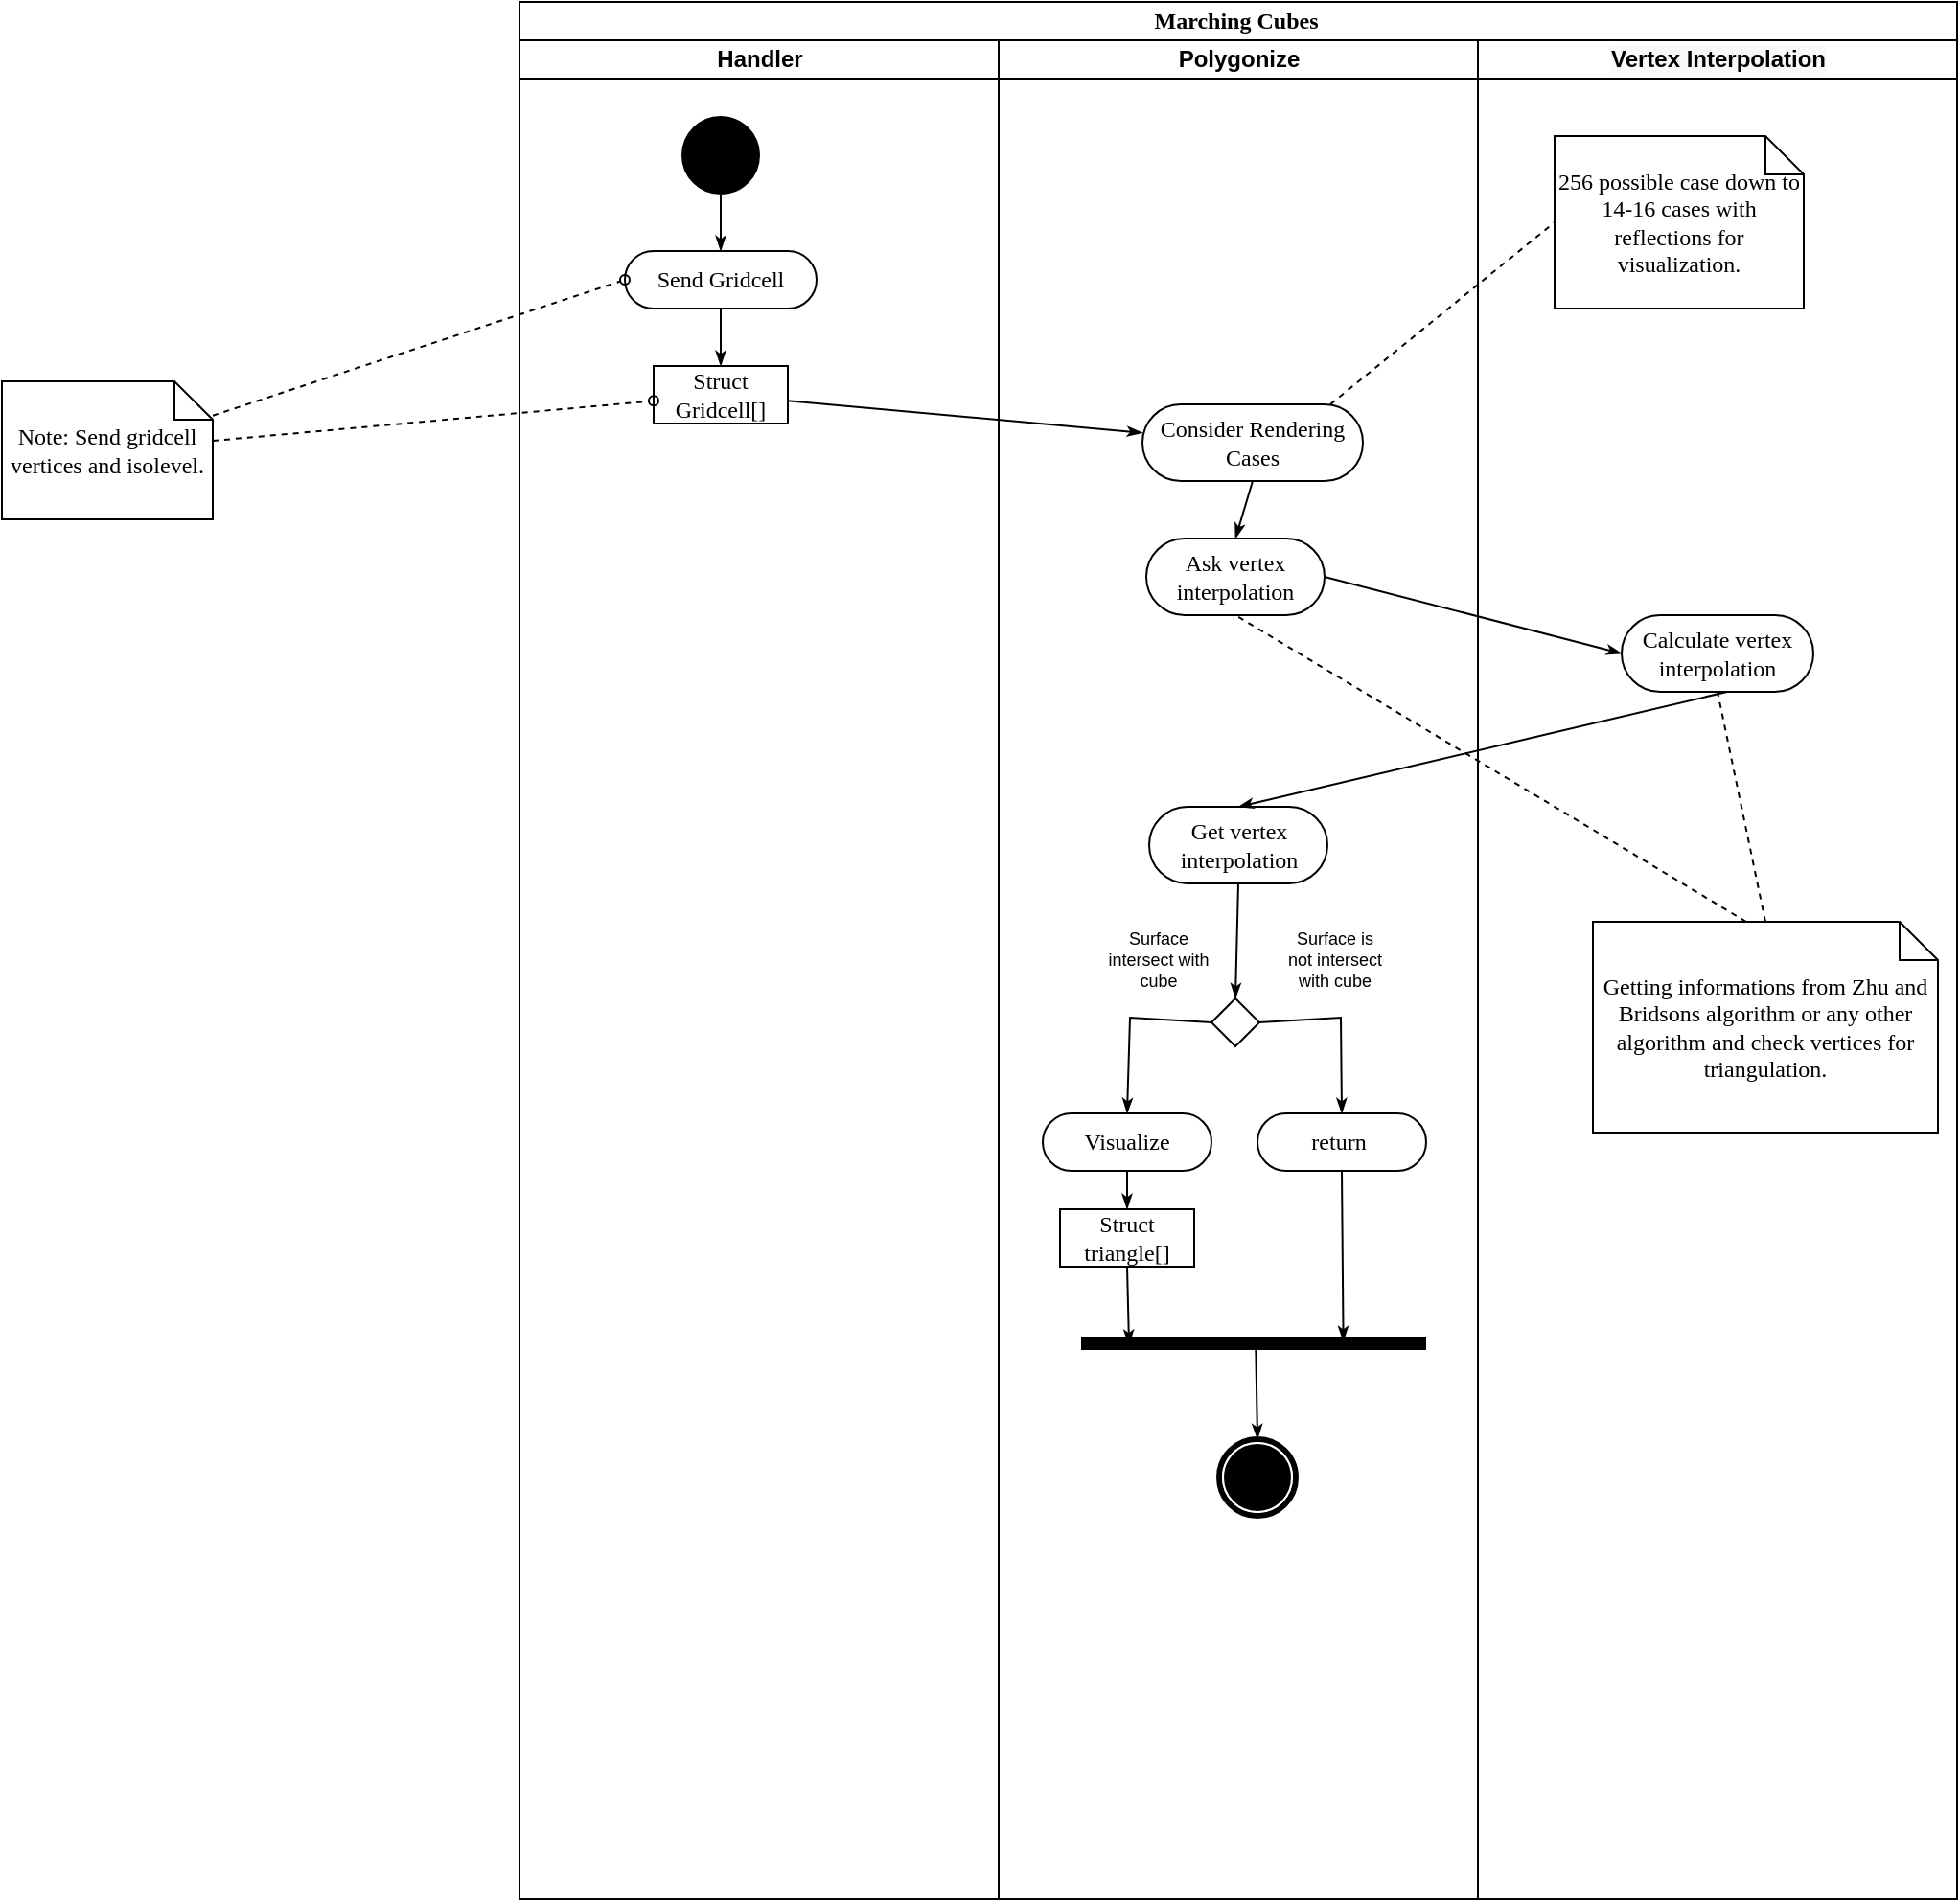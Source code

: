<mxfile version="12.4.2" type="device" pages="1"><diagram name="Page-1" id="0783ab3e-0a74-02c8-0abd-f7b4e66b4bec"><mxGraphModel dx="2055" dy="671" grid="1" gridSize="10" guides="1" tooltips="1" connect="1" arrows="1" fold="1" page="1" pageScale="1" pageWidth="850" pageHeight="1100" background="#ffffff" math="0" shadow="0"><root><mxCell id="0"/><mxCell id="1" parent="0"/><mxCell id="1c1d494c118603dd-1" value="Marching Cubes&amp;nbsp;" style="swimlane;html=1;childLayout=stackLayout;startSize=20;rounded=0;shadow=0;comic=0;labelBackgroundColor=none;strokeWidth=1;fontFamily=Verdana;fontSize=12;align=center;" parent="1" vertex="1"><mxGeometry x="40" y="20" width="750" height="990" as="geometry"/></mxCell><mxCell id="1c1d494c118603dd-2" value="Handler" style="swimlane;html=1;startSize=20;" parent="1c1d494c118603dd-1" vertex="1"><mxGeometry y="20" width="250" height="970" as="geometry"/></mxCell><mxCell id="1c1d494c118603dd-34" style="edgeStyle=none;rounded=0;html=1;labelBackgroundColor=none;startArrow=none;startFill=0;startSize=5;endArrow=classicThin;endFill=1;endSize=5;jettySize=auto;orthogonalLoop=1;strokeWidth=1;fontFamily=Verdana;fontSize=12;exitX=0.5;exitY=1;exitDx=0;exitDy=0;" parent="1c1d494c118603dd-2" source="60571a20871a0731-8" target="1c1d494c118603dd-10" edge="1"><mxGeometry relative="1" as="geometry"><mxPoint x="148.75" y="250" as="sourcePoint"/></mxGeometry></mxCell><mxCell id="1c1d494c118603dd-10" value="Struct Gridcell[]" style="rounded=0;whiteSpace=wrap;html=1;shadow=0;comic=0;labelBackgroundColor=none;strokeWidth=1;fontFamily=Verdana;fontSize=12;align=center;arcSize=50;" parent="1c1d494c118603dd-2" vertex="1"><mxGeometry x="70" y="170" width="70" height="30" as="geometry"/></mxCell><mxCell id="60571a20871a0731-4" value="" style="ellipse;whiteSpace=wrap;html=1;rounded=0;shadow=0;comic=0;labelBackgroundColor=none;strokeWidth=1;fillColor=#000000;fontFamily=Verdana;fontSize=12;align=center;" parent="1c1d494c118603dd-2" vertex="1"><mxGeometry x="85" y="40" width="40" height="40" as="geometry"/></mxCell><mxCell id="60571a20871a0731-8" value="Send Gridcell" style="rounded=1;whiteSpace=wrap;html=1;shadow=0;comic=0;labelBackgroundColor=none;strokeWidth=1;fontFamily=Verdana;fontSize=12;align=center;arcSize=50;" parent="1c1d494c118603dd-2" vertex="1"><mxGeometry x="55" y="110" width="100" height="30" as="geometry"/></mxCell><mxCell id="1c1d494c118603dd-27" style="edgeStyle=orthogonalEdgeStyle;rounded=0;html=1;labelBackgroundColor=none;startArrow=none;startFill=0;startSize=5;endArrow=classicThin;endFill=1;endSize=5;jettySize=auto;orthogonalLoop=1;strokeWidth=1;fontFamily=Verdana;fontSize=12" parent="1c1d494c118603dd-2" source="60571a20871a0731-4" target="60571a20871a0731-8" edge="1"><mxGeometry relative="1" as="geometry"/></mxCell><mxCell id="1c1d494c118603dd-3" value="Polygonize" style="swimlane;html=1;startSize=20;" parent="1c1d494c118603dd-1" vertex="1"><mxGeometry x="250" y="20" width="250" height="970" as="geometry"/></mxCell><mxCell id="1c1d494c118603dd-7" value="Consider Rendering Cases" style="rounded=1;whiteSpace=wrap;html=1;shadow=0;comic=0;labelBackgroundColor=none;strokeWidth=1;fontFamily=Verdana;fontSize=12;align=center;arcSize=50;" parent="1c1d494c118603dd-3" vertex="1"><mxGeometry x="75" y="190" width="115" height="40" as="geometry"/></mxCell><mxCell id="Eoc1qnh-sB_IrAHV5-r7-6" value="" style="rhombus;whiteSpace=wrap;html=1;strokeWidth=1;" parent="1c1d494c118603dd-3" vertex="1"><mxGeometry x="111" y="500" width="25" height="25" as="geometry"/></mxCell><mxCell id="Eoc1qnh-sB_IrAHV5-r7-9" value="&lt;font style=&quot;font-size: 9px&quot;&gt;Surface intersect with cube&lt;/font&gt;" style="text;html=1;strokeColor=none;fillColor=none;align=center;verticalAlign=middle;whiteSpace=wrap;rounded=0;fontSize=9;" parent="1c1d494c118603dd-3" vertex="1"><mxGeometry x="56" y="460" width="55" height="40" as="geometry"/></mxCell><mxCell id="Eoc1qnh-sB_IrAHV5-r7-10" value="&lt;font style=&quot;font-size: 9px;&quot;&gt;Surface is not intersect with cube&lt;/font&gt;" style="text;html=1;strokeColor=none;fillColor=none;align=center;verticalAlign=middle;whiteSpace=wrap;rounded=0;fontSize=9;" parent="1c1d494c118603dd-3" vertex="1"><mxGeometry x="148.5" y="460" width="53" height="40" as="geometry"/></mxCell><mxCell id="Eoc1qnh-sB_IrAHV5-r7-12" value="Ask vertex interpolation" style="rounded=1;whiteSpace=wrap;html=1;shadow=0;comic=0;labelBackgroundColor=none;strokeWidth=1;fontFamily=Verdana;fontSize=12;align=center;arcSize=50;" parent="1c1d494c118603dd-3" vertex="1"><mxGeometry x="77" y="260" width="93" height="40" as="geometry"/></mxCell><mxCell id="Eoc1qnh-sB_IrAHV5-r7-13" style="edgeStyle=none;rounded=0;html=1;labelBackgroundColor=none;startArrow=none;startFill=0;startSize=5;endArrow=classicThin;endFill=1;endSize=5;jettySize=auto;orthogonalLoop=1;strokeWidth=1;fontFamily=Verdana;fontSize=12;entryX=0.5;entryY=0;entryDx=0;entryDy=0;exitX=0.5;exitY=1;exitDx=0;exitDy=0;" parent="1c1d494c118603dd-3" source="1c1d494c118603dd-7" target="Eoc1qnh-sB_IrAHV5-r7-12" edge="1"><mxGeometry relative="1" as="geometry"><mxPoint x="-100" y="198.241" as="sourcePoint"/><mxPoint x="85" y="215.37" as="targetPoint"/></mxGeometry></mxCell><mxCell id="Eoc1qnh-sB_IrAHV5-r7-16" value="Get vertex interpolation" style="rounded=1;whiteSpace=wrap;html=1;shadow=0;comic=0;labelBackgroundColor=none;strokeWidth=1;fontFamily=Verdana;fontSize=12;align=center;arcSize=50;" parent="1c1d494c118603dd-3" vertex="1"><mxGeometry x="78.5" y="400" width="93" height="40" as="geometry"/></mxCell><mxCell id="Eoc1qnh-sB_IrAHV5-r7-4" style="edgeStyle=none;rounded=0;html=1;labelBackgroundColor=none;startArrow=none;startFill=0;startSize=5;endArrow=classicThin;endFill=1;endSize=5;jettySize=auto;orthogonalLoop=1;strokeWidth=1;fontFamily=Verdana;fontSize=12;entryX=0.5;entryY=0;entryDx=0;entryDy=0;exitX=0.5;exitY=1;exitDx=0;exitDy=0;" parent="1c1d494c118603dd-3" source="Eoc1qnh-sB_IrAHV5-r7-16" target="Eoc1qnh-sB_IrAHV5-r7-6" edge="1"><mxGeometry relative="1" as="geometry"><mxPoint x="350" y="420" as="sourcePoint"/><mxPoint x="125.9" y="350.14" as="targetPoint"/></mxGeometry></mxCell><mxCell id="Eoc1qnh-sB_IrAHV5-r7-19" value="Visualize" style="rounded=1;whiteSpace=wrap;html=1;shadow=0;comic=0;labelBackgroundColor=none;strokeWidth=1;fontFamily=Verdana;fontSize=12;align=center;arcSize=50;" parent="1c1d494c118603dd-3" vertex="1"><mxGeometry x="23" y="560" width="88" height="30" as="geometry"/></mxCell><mxCell id="Eoc1qnh-sB_IrAHV5-r7-20" value="return&amp;nbsp;" style="rounded=1;whiteSpace=wrap;html=1;shadow=0;comic=0;labelBackgroundColor=none;strokeWidth=1;fontFamily=Verdana;fontSize=12;align=center;arcSize=50;" parent="1c1d494c118603dd-3" vertex="1"><mxGeometry x="135" y="560" width="88" height="30" as="geometry"/></mxCell><mxCell id="Eoc1qnh-sB_IrAHV5-r7-7" style="edgeStyle=none;rounded=0;html=1;labelBackgroundColor=none;startArrow=none;startFill=0;startSize=5;endArrow=classicThin;endFill=1;endSize=5;jettySize=auto;orthogonalLoop=1;strokeWidth=1;fontFamily=Verdana;fontSize=12;exitX=0;exitY=0.5;exitDx=0;exitDy=0;entryX=0.5;entryY=0;entryDx=0;entryDy=0;" parent="1c1d494c118603dd-3" source="Eoc1qnh-sB_IrAHV5-r7-6" target="Eoc1qnh-sB_IrAHV5-r7-19" edge="1"><mxGeometry relative="1" as="geometry"><mxPoint x="108.5" y="510" as="sourcePoint"/><mxPoint x="68.5" y="550" as="targetPoint"/><Array as="points"><mxPoint x="68.5" y="510"/></Array></mxGeometry></mxCell><mxCell id="Eoc1qnh-sB_IrAHV5-r7-8" style="edgeStyle=none;rounded=0;html=1;labelBackgroundColor=none;startArrow=none;startFill=0;startSize=5;endArrow=classicThin;endFill=1;endSize=5;jettySize=auto;orthogonalLoop=1;strokeWidth=1;fontFamily=Verdana;fontSize=12;exitX=1;exitY=0.5;exitDx=0;exitDy=0;entryX=0.5;entryY=0;entryDx=0;entryDy=0;" parent="1c1d494c118603dd-3" source="Eoc1qnh-sB_IrAHV5-r7-6" target="Eoc1qnh-sB_IrAHV5-r7-20" edge="1"><mxGeometry relative="1" as="geometry"><mxPoint x="118.5" y="520" as="sourcePoint"/><mxPoint x="178.5" y="550" as="targetPoint"/><Array as="points"><mxPoint x="178.5" y="510"/></Array></mxGeometry></mxCell><mxCell id="60571a20871a0731-5" value="" style="shape=mxgraph.bpmn.shape;html=1;verticalLabelPosition=bottom;labelBackgroundColor=#ffffff;verticalAlign=top;perimeter=ellipsePerimeter;outline=end;symbol=terminate;rounded=0;shadow=0;comic=0;strokeWidth=1;fontFamily=Verdana;fontSize=12;align=center;" parent="1c1d494c118603dd-3" vertex="1"><mxGeometry x="115" y="730" width="40" height="40" as="geometry"/></mxCell><mxCell id="Eoc1qnh-sB_IrAHV5-r7-21" value="" style="line;strokeWidth=7;fillColor=none;align=left;verticalAlign=middle;spacingTop=-1;spacingLeft=3;spacingRight=3;rotatable=0;labelPosition=right;points=[];portConstraint=eastwest;" parent="1c1d494c118603dd-3" vertex="1"><mxGeometry x="43" y="670" width="180" height="20" as="geometry"/></mxCell><mxCell id="1c1d494c118603dd-45" style="edgeStyle=none;rounded=0;html=1;labelBackgroundColor=none;startArrow=none;startFill=0;startSize=5;endArrow=classicThin;endFill=1;endSize=5;jettySize=auto;orthogonalLoop=1;strokeWidth=1;fontFamily=Verdana;fontSize=12;exitX=0.506;exitY=0.479;exitDx=0;exitDy=0;exitPerimeter=0;entryX=0.5;entryY=0;entryDx=0;entryDy=0;" parent="1c1d494c118603dd-3" source="Eoc1qnh-sB_IrAHV5-r7-21" target="60571a20871a0731-5" edge="1"><mxGeometry relative="1" as="geometry"><mxPoint x="137" y="670" as="sourcePoint"/><mxPoint x="138" y="720" as="targetPoint"/></mxGeometry></mxCell><mxCell id="Eoc1qnh-sB_IrAHV5-r7-23" style="edgeStyle=none;rounded=0;html=1;labelBackgroundColor=none;startArrow=none;startFill=0;startSize=5;endArrow=classicThin;endFill=1;endSize=5;jettySize=auto;orthogonalLoop=1;strokeWidth=1;fontFamily=Verdana;fontSize=12;exitX=0.5;exitY=1;exitDx=0;exitDy=0;entryX=0.76;entryY=0.45;entryDx=0;entryDy=0;entryPerimeter=0;" parent="1c1d494c118603dd-3" source="Eoc1qnh-sB_IrAHV5-r7-20" target="Eoc1qnh-sB_IrAHV5-r7-21" edge="1"><mxGeometry relative="1" as="geometry"><mxPoint x="155.58" y="669.58" as="sourcePoint"/><mxPoint x="155" y="750" as="targetPoint"/></mxGeometry></mxCell><mxCell id="Eoc1qnh-sB_IrAHV5-r7-2" value="Struct triangle[]" style="rounded=0;whiteSpace=wrap;html=1;shadow=0;comic=0;labelBackgroundColor=none;strokeWidth=1;fontFamily=Verdana;fontSize=12;align=center;arcSize=50;" parent="1c1d494c118603dd-3" vertex="1"><mxGeometry x="32" y="610" width="70" height="30" as="geometry"/></mxCell><mxCell id="Eoc1qnh-sB_IrAHV5-r7-22" style="edgeStyle=none;rounded=0;html=1;labelBackgroundColor=none;startArrow=none;startFill=0;startSize=5;endArrow=classicThin;endFill=1;endSize=5;jettySize=auto;orthogonalLoop=1;strokeWidth=1;fontFamily=Verdana;fontSize=12;exitX=0.5;exitY=1;exitDx=0;exitDy=0;entryX=0.5;entryY=0;entryDx=0;entryDy=0;" parent="1c1d494c118603dd-3" source="Eoc1qnh-sB_IrAHV5-r7-19" target="Eoc1qnh-sB_IrAHV5-r7-2" edge="1"><mxGeometry relative="1" as="geometry"><mxPoint x="44.58" y="669.58" as="sourcePoint"/><mxPoint x="44" y="750" as="targetPoint"/></mxGeometry></mxCell><mxCell id="Eoc1qnh-sB_IrAHV5-r7-24" style="edgeStyle=none;rounded=0;html=1;labelBackgroundColor=none;startArrow=none;startFill=0;startSize=5;endArrow=classicThin;endFill=1;endSize=5;jettySize=auto;orthogonalLoop=1;strokeWidth=1;fontFamily=Verdana;fontSize=12;exitX=0.5;exitY=1;exitDx=0;exitDy=0;entryX=0.139;entryY=0.545;entryDx=0;entryDy=0;entryPerimeter=0;" parent="1c1d494c118603dd-3" source="Eoc1qnh-sB_IrAHV5-r7-2" target="Eoc1qnh-sB_IrAHV5-r7-21" edge="1"><mxGeometry relative="1" as="geometry"><mxPoint x="77" y="600" as="sourcePoint"/><mxPoint x="77" y="620" as="targetPoint"/></mxGeometry></mxCell><mxCell id="v5lr7bBvockY5O7Us8n9-2" value="" style="endArrow=none;dashed=1;html=1;entryX=0;entryY=0.5;entryDx=0;entryDy=0;entryPerimeter=0;" edge="1" parent="1c1d494c118603dd-3" target="v5lr7bBvockY5O7Us8n9-1"><mxGeometry width="50" height="50" relative="1" as="geometry"><mxPoint x="173" y="190" as="sourcePoint"/><mxPoint x="223" y="140" as="targetPoint"/></mxGeometry></mxCell><mxCell id="1c1d494c118603dd-4" value="&lt;pre style=&quot;line-height: 15.6px ; font-family: &amp;#34;courier&amp;#34; , monospace ; font-size: small ; font-weight: 400 ; background-color: rgb(255 , 255 , 255)&quot;&gt;&lt;span style=&quot;font-family: &amp;#34;helvetica&amp;#34; ; font-size: 12px ; font-weight: 700 ; white-space: nowrap ; background-color: rgb(248 , 249 , 250)&quot;&gt;Vertex Interpolation&lt;/span&gt;&lt;br&gt;&lt;/pre&gt;" style="swimlane;html=1;startSize=20;" parent="1c1d494c118603dd-1" vertex="1"><mxGeometry x="500" y="20" width="250" height="970" as="geometry"/></mxCell><mxCell id="Eoc1qnh-sB_IrAHV5-r7-11" value="Calculate vertex interpolation" style="rounded=1;whiteSpace=wrap;html=1;shadow=0;comic=0;labelBackgroundColor=none;strokeWidth=1;fontFamily=Verdana;fontSize=12;align=center;arcSize=50;" parent="1c1d494c118603dd-4" vertex="1"><mxGeometry x="75" y="300" width="100" height="40" as="geometry"/></mxCell><mxCell id="v5lr7bBvockY5O7Us8n9-1" value="256 possible case down to 14-16 cases with reflections for visualization." style="shape=note;whiteSpace=wrap;html=1;rounded=0;shadow=0;comic=0;labelBackgroundColor=none;strokeWidth=1;fontFamily=Verdana;fontSize=12;align=center;size=20;" vertex="1" parent="1c1d494c118603dd-4"><mxGeometry x="40" y="50" width="130" height="90" as="geometry"/></mxCell><mxCell id="v5lr7bBvockY5O7Us8n9-3" value="Getting informations from Zhu and Bridsons algorithm or any other algorithm and check vertices for triangulation." style="shape=note;whiteSpace=wrap;html=1;rounded=0;shadow=0;comic=0;labelBackgroundColor=none;strokeWidth=1;fontFamily=Verdana;fontSize=12;align=center;size=20;" vertex="1" parent="1c1d494c118603dd-4"><mxGeometry x="60" y="460" width="180" height="110" as="geometry"/></mxCell><mxCell id="v5lr7bBvockY5O7Us8n9-4" value="" style="endArrow=none;dashed=1;html=1;exitX=0.5;exitY=0;exitDx=0;exitDy=0;exitPerimeter=0;entryX=0.5;entryY=1;entryDx=0;entryDy=0;" edge="1" parent="1c1d494c118603dd-4" source="v5lr7bBvockY5O7Us8n9-3" target="Eoc1qnh-sB_IrAHV5-r7-11"><mxGeometry width="50" height="50" relative="1" as="geometry"><mxPoint x="110" y="430" as="sourcePoint"/><mxPoint x="160" y="380" as="targetPoint"/></mxGeometry></mxCell><mxCell id="v5lr7bBvockY5O7Us8n9-5" value="" style="endArrow=none;dashed=1;html=1;entryX=0.5;entryY=1;entryDx=0;entryDy=0;" edge="1" parent="1c1d494c118603dd-4" target="Eoc1qnh-sB_IrAHV5-r7-12"><mxGeometry width="50" height="50" relative="1" as="geometry"><mxPoint x="140" y="460" as="sourcePoint"/><mxPoint x="110" y="400" as="targetPoint"/></mxGeometry></mxCell><mxCell id="1c1d494c118603dd-35" style="edgeStyle=none;rounded=0;html=1;labelBackgroundColor=none;startArrow=none;startFill=0;startSize=5;endArrow=classicThin;endFill=1;endSize=5;jettySize=auto;orthogonalLoop=1;strokeWidth=1;fontFamily=Verdana;fontSize=12" parent="1c1d494c118603dd-1" source="1c1d494c118603dd-10" target="1c1d494c118603dd-7" edge="1"><mxGeometry relative="1" as="geometry"/></mxCell><mxCell id="Eoc1qnh-sB_IrAHV5-r7-15" style="edgeStyle=none;rounded=0;html=1;labelBackgroundColor=none;startArrow=none;startFill=0;startSize=5;endArrow=classicThin;endFill=1;endSize=5;jettySize=auto;orthogonalLoop=1;strokeWidth=1;fontFamily=Verdana;fontSize=12;entryX=0;entryY=0.5;entryDx=0;entryDy=0;exitX=1;exitY=0.5;exitDx=0;exitDy=0;" parent="1c1d494c118603dd-1" source="Eoc1qnh-sB_IrAHV5-r7-12" target="Eoc1qnh-sB_IrAHV5-r7-11" edge="1"><mxGeometry relative="1" as="geometry"><mxPoint x="150" y="218.241" as="sourcePoint"/><mxPoint x="335" y="235.37" as="targetPoint"/></mxGeometry></mxCell><mxCell id="Eoc1qnh-sB_IrAHV5-r7-17" style="edgeStyle=none;rounded=0;html=1;labelBackgroundColor=none;startArrow=none;startFill=0;startSize=5;endArrow=classicThin;endFill=1;endSize=5;jettySize=auto;orthogonalLoop=1;strokeWidth=1;fontFamily=Verdana;fontSize=12;entryX=0.5;entryY=0;entryDx=0;entryDy=0;exitX=0.55;exitY=1;exitDx=0;exitDy=0;exitPerimeter=0;" parent="1c1d494c118603dd-1" source="Eoc1qnh-sB_IrAHV5-r7-11" target="Eoc1qnh-sB_IrAHV5-r7-16" edge="1"><mxGeometry relative="1" as="geometry"><mxPoint x="610" y="450" as="sourcePoint"/><mxPoint x="379.5" y="465" as="targetPoint"/></mxGeometry></mxCell><mxCell id="1c1d494c118603dd-21" value="Note: Send gridcell vertices and isolevel." style="shape=note;whiteSpace=wrap;html=1;rounded=0;shadow=0;comic=0;labelBackgroundColor=none;strokeWidth=1;fontFamily=Verdana;fontSize=12;align=center;size=20;" parent="1" vertex="1"><mxGeometry x="-230" y="218" width="110" height="72" as="geometry"/></mxCell><mxCell id="1c1d494c118603dd-46" style="edgeStyle=none;rounded=0;html=1;labelBackgroundColor=none;startArrow=none;startFill=0;startSize=5;endArrow=oval;endFill=0;endSize=5;jettySize=auto;orthogonalLoop=1;strokeWidth=1;fontFamily=Verdana;fontSize=12;dashed=1;entryX=0;entryY=0.5;entryDx=0;entryDy=0;" parent="1" source="1c1d494c118603dd-21" target="60571a20871a0731-8" edge="1"><mxGeometry relative="1" as="geometry"><mxPoint x="130" y="270.102" as="targetPoint"/></mxGeometry></mxCell><mxCell id="1c1d494c118603dd-47" style="edgeStyle=none;rounded=0;html=1;dashed=1;labelBackgroundColor=none;startArrow=none;startFill=0;startSize=5;endArrow=oval;endFill=0;endSize=5;jettySize=auto;orthogonalLoop=1;strokeWidth=1;fontFamily=Verdana;fontSize=12" parent="1" source="1c1d494c118603dd-21" target="1c1d494c118603dd-10" edge="1"><mxGeometry relative="1" as="geometry"/></mxCell></root></mxGraphModel></diagram></mxfile>